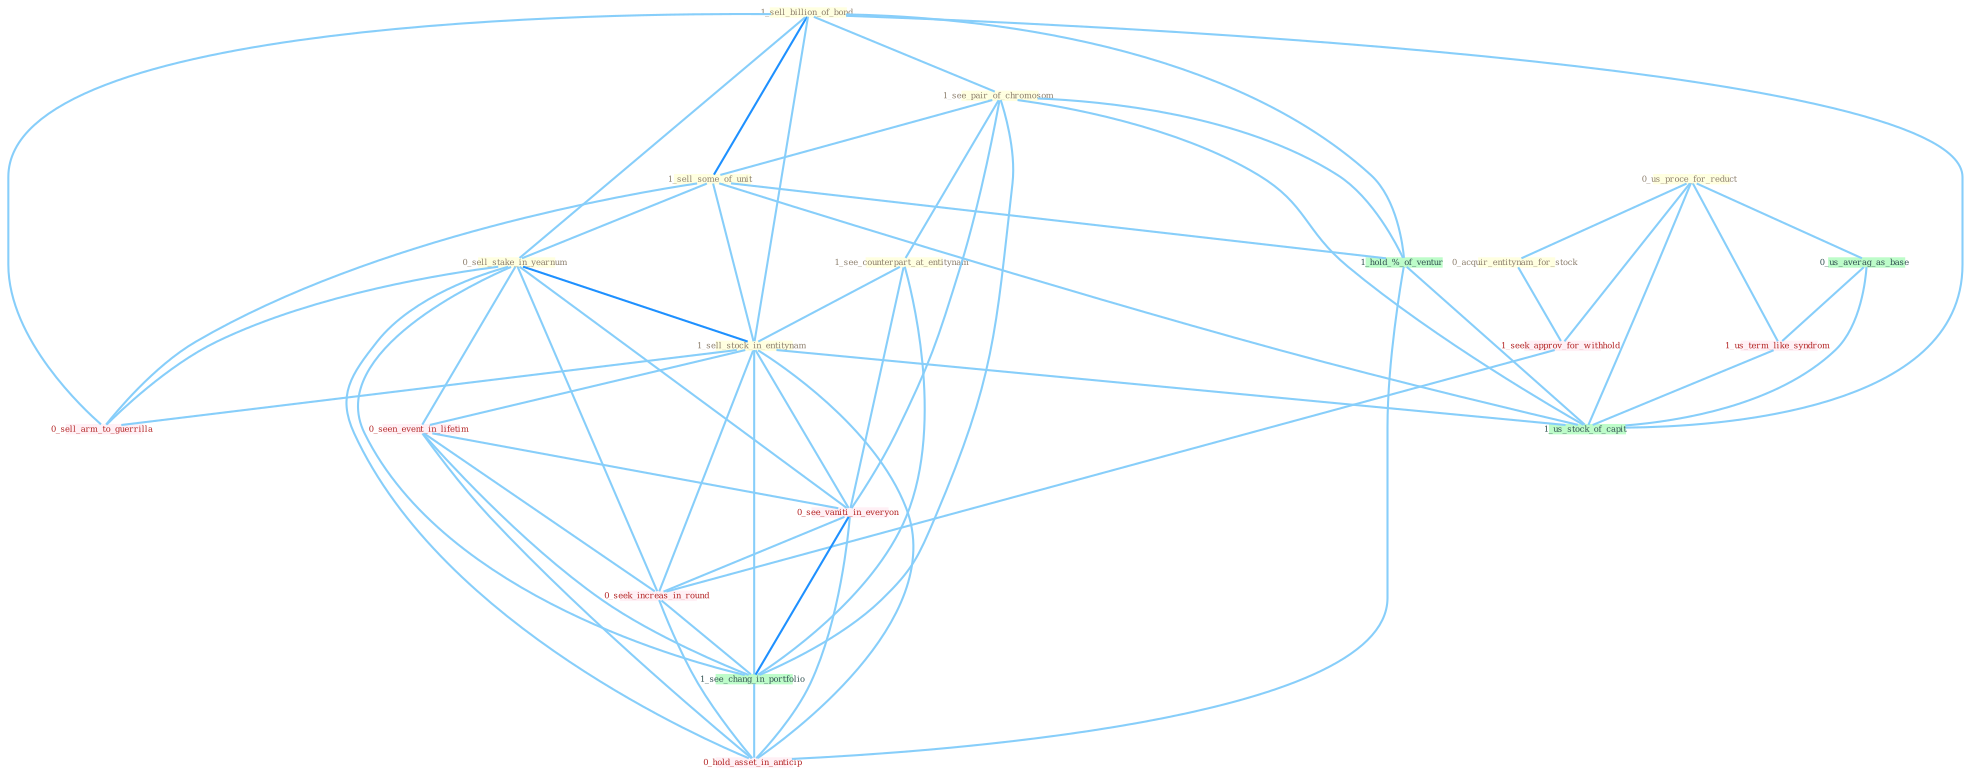 Graph G{ 
    node
    [shape=polygon,style=filled,width=.5,height=.06,color="#BDFCC9",fixedsize=true,fontsize=4,
    fontcolor="#2f4f4f"];
    {node
    [color="#ffffe0", fontcolor="#8b7d6b"] "1_sell_billion_of_bond " "1_see_pair_of_chromosom " "1_sell_some_of_unit " "0_sell_stake_in_yearnum " "0_us_proce_for_reduct " "1_see_counterpart_at_entitynam " "0_acquir_entitynam_for_stock " "1_sell_stock_in_entitynam "}
{node [color="#fff0f5", fontcolor="#b22222"] "0_seen_event_in_lifetim " "1_us_term_like_syndrom " "1_seek_approv_for_withhold " "0_see_vaniti_in_everyon " "0_sell_arm_to_guerrilla " "0_seek_increas_in_round " "0_hold_asset_in_anticip "}
edge [color="#B0E2FF"];

	"1_sell_billion_of_bond " -- "1_see_pair_of_chromosom " [w="1", color="#87cefa" ];
	"1_sell_billion_of_bond " -- "1_sell_some_of_unit " [w="2", color="#1e90ff" , len=0.8];
	"1_sell_billion_of_bond " -- "0_sell_stake_in_yearnum " [w="1", color="#87cefa" ];
	"1_sell_billion_of_bond " -- "1_sell_stock_in_entitynam " [w="1", color="#87cefa" ];
	"1_sell_billion_of_bond " -- "1_hold_%_of_ventur " [w="1", color="#87cefa" ];
	"1_sell_billion_of_bond " -- "0_sell_arm_to_guerrilla " [w="1", color="#87cefa" ];
	"1_sell_billion_of_bond " -- "1_us_stock_of_capit " [w="1", color="#87cefa" ];
	"1_see_pair_of_chromosom " -- "1_sell_some_of_unit " [w="1", color="#87cefa" ];
	"1_see_pair_of_chromosom " -- "1_see_counterpart_at_entitynam " [w="1", color="#87cefa" ];
	"1_see_pair_of_chromosom " -- "1_hold_%_of_ventur " [w="1", color="#87cefa" ];
	"1_see_pair_of_chromosom " -- "0_see_vaniti_in_everyon " [w="1", color="#87cefa" ];
	"1_see_pair_of_chromosom " -- "1_us_stock_of_capit " [w="1", color="#87cefa" ];
	"1_see_pair_of_chromosom " -- "1_see_chang_in_portfolio " [w="1", color="#87cefa" ];
	"1_sell_some_of_unit " -- "0_sell_stake_in_yearnum " [w="1", color="#87cefa" ];
	"1_sell_some_of_unit " -- "1_sell_stock_in_entitynam " [w="1", color="#87cefa" ];
	"1_sell_some_of_unit " -- "1_hold_%_of_ventur " [w="1", color="#87cefa" ];
	"1_sell_some_of_unit " -- "0_sell_arm_to_guerrilla " [w="1", color="#87cefa" ];
	"1_sell_some_of_unit " -- "1_us_stock_of_capit " [w="1", color="#87cefa" ];
	"0_sell_stake_in_yearnum " -- "1_sell_stock_in_entitynam " [w="2", color="#1e90ff" , len=0.8];
	"0_sell_stake_in_yearnum " -- "0_seen_event_in_lifetim " [w="1", color="#87cefa" ];
	"0_sell_stake_in_yearnum " -- "0_see_vaniti_in_everyon " [w="1", color="#87cefa" ];
	"0_sell_stake_in_yearnum " -- "0_sell_arm_to_guerrilla " [w="1", color="#87cefa" ];
	"0_sell_stake_in_yearnum " -- "0_seek_increas_in_round " [w="1", color="#87cefa" ];
	"0_sell_stake_in_yearnum " -- "1_see_chang_in_portfolio " [w="1", color="#87cefa" ];
	"0_sell_stake_in_yearnum " -- "0_hold_asset_in_anticip " [w="1", color="#87cefa" ];
	"0_us_proce_for_reduct " -- "0_acquir_entitynam_for_stock " [w="1", color="#87cefa" ];
	"0_us_proce_for_reduct " -- "0_us_averag_as_base " [w="1", color="#87cefa" ];
	"0_us_proce_for_reduct " -- "1_us_term_like_syndrom " [w="1", color="#87cefa" ];
	"0_us_proce_for_reduct " -- "1_seek_approv_for_withhold " [w="1", color="#87cefa" ];
	"0_us_proce_for_reduct " -- "1_us_stock_of_capit " [w="1", color="#87cefa" ];
	"1_see_counterpart_at_entitynam " -- "1_sell_stock_in_entitynam " [w="1", color="#87cefa" ];
	"1_see_counterpart_at_entitynam " -- "0_see_vaniti_in_everyon " [w="1", color="#87cefa" ];
	"1_see_counterpart_at_entitynam " -- "1_see_chang_in_portfolio " [w="1", color="#87cefa" ];
	"0_acquir_entitynam_for_stock " -- "1_seek_approv_for_withhold " [w="1", color="#87cefa" ];
	"1_sell_stock_in_entitynam " -- "0_seen_event_in_lifetim " [w="1", color="#87cefa" ];
	"1_sell_stock_in_entitynam " -- "0_see_vaniti_in_everyon " [w="1", color="#87cefa" ];
	"1_sell_stock_in_entitynam " -- "0_sell_arm_to_guerrilla " [w="1", color="#87cefa" ];
	"1_sell_stock_in_entitynam " -- "0_seek_increas_in_round " [w="1", color="#87cefa" ];
	"1_sell_stock_in_entitynam " -- "1_us_stock_of_capit " [w="1", color="#87cefa" ];
	"1_sell_stock_in_entitynam " -- "1_see_chang_in_portfolio " [w="1", color="#87cefa" ];
	"1_sell_stock_in_entitynam " -- "0_hold_asset_in_anticip " [w="1", color="#87cefa" ];
	"0_seen_event_in_lifetim " -- "0_see_vaniti_in_everyon " [w="1", color="#87cefa" ];
	"0_seen_event_in_lifetim " -- "0_seek_increas_in_round " [w="1", color="#87cefa" ];
	"0_seen_event_in_lifetim " -- "1_see_chang_in_portfolio " [w="1", color="#87cefa" ];
	"0_seen_event_in_lifetim " -- "0_hold_asset_in_anticip " [w="1", color="#87cefa" ];
	"0_us_averag_as_base " -- "1_us_term_like_syndrom " [w="1", color="#87cefa" ];
	"0_us_averag_as_base " -- "1_us_stock_of_capit " [w="1", color="#87cefa" ];
	"1_us_term_like_syndrom " -- "1_us_stock_of_capit " [w="1", color="#87cefa" ];
	"1_seek_approv_for_withhold " -- "0_seek_increas_in_round " [w="1", color="#87cefa" ];
	"1_hold_%_of_ventur " -- "1_us_stock_of_capit " [w="1", color="#87cefa" ];
	"1_hold_%_of_ventur " -- "0_hold_asset_in_anticip " [w="1", color="#87cefa" ];
	"0_see_vaniti_in_everyon " -- "0_seek_increas_in_round " [w="1", color="#87cefa" ];
	"0_see_vaniti_in_everyon " -- "1_see_chang_in_portfolio " [w="2", color="#1e90ff" , len=0.8];
	"0_see_vaniti_in_everyon " -- "0_hold_asset_in_anticip " [w="1", color="#87cefa" ];
	"0_seek_increas_in_round " -- "1_see_chang_in_portfolio " [w="1", color="#87cefa" ];
	"0_seek_increas_in_round " -- "0_hold_asset_in_anticip " [w="1", color="#87cefa" ];
	"1_see_chang_in_portfolio " -- "0_hold_asset_in_anticip " [w="1", color="#87cefa" ];
}